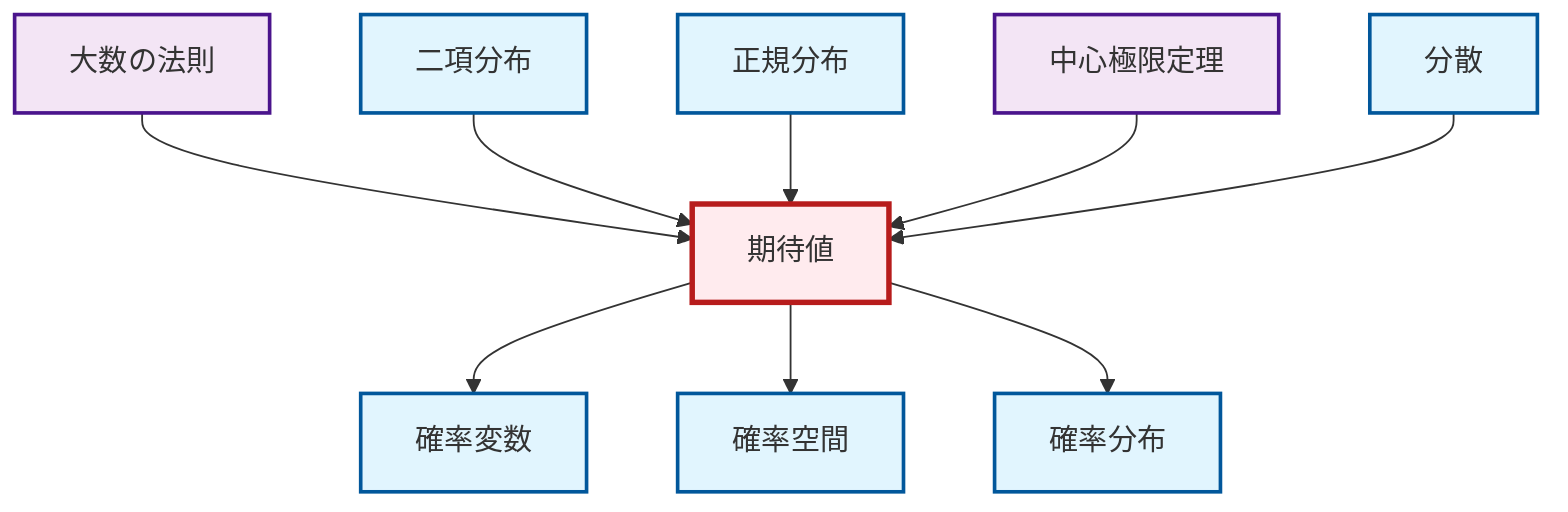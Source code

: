 graph TD
    classDef definition fill:#e1f5fe,stroke:#01579b,stroke-width:2px
    classDef theorem fill:#f3e5f5,stroke:#4a148c,stroke-width:2px
    classDef axiom fill:#fff3e0,stroke:#e65100,stroke-width:2px
    classDef example fill:#e8f5e9,stroke:#1b5e20,stroke-width:2px
    classDef current fill:#ffebee,stroke:#b71c1c,stroke-width:3px
    def-probability-distribution["確率分布"]:::definition
    def-binomial-distribution["二項分布"]:::definition
    def-normal-distribution["正規分布"]:::definition
    def-variance["分散"]:::definition
    thm-central-limit["中心極限定理"]:::theorem
    def-expectation["期待値"]:::definition
    thm-law-of-large-numbers["大数の法則"]:::theorem
    def-probability-space["確率空間"]:::definition
    def-random-variable["確率変数"]:::definition
    def-expectation --> def-random-variable
    thm-law-of-large-numbers --> def-expectation
    def-expectation --> def-probability-space
    def-binomial-distribution --> def-expectation
    def-expectation --> def-probability-distribution
    def-normal-distribution --> def-expectation
    thm-central-limit --> def-expectation
    def-variance --> def-expectation
    class def-expectation current